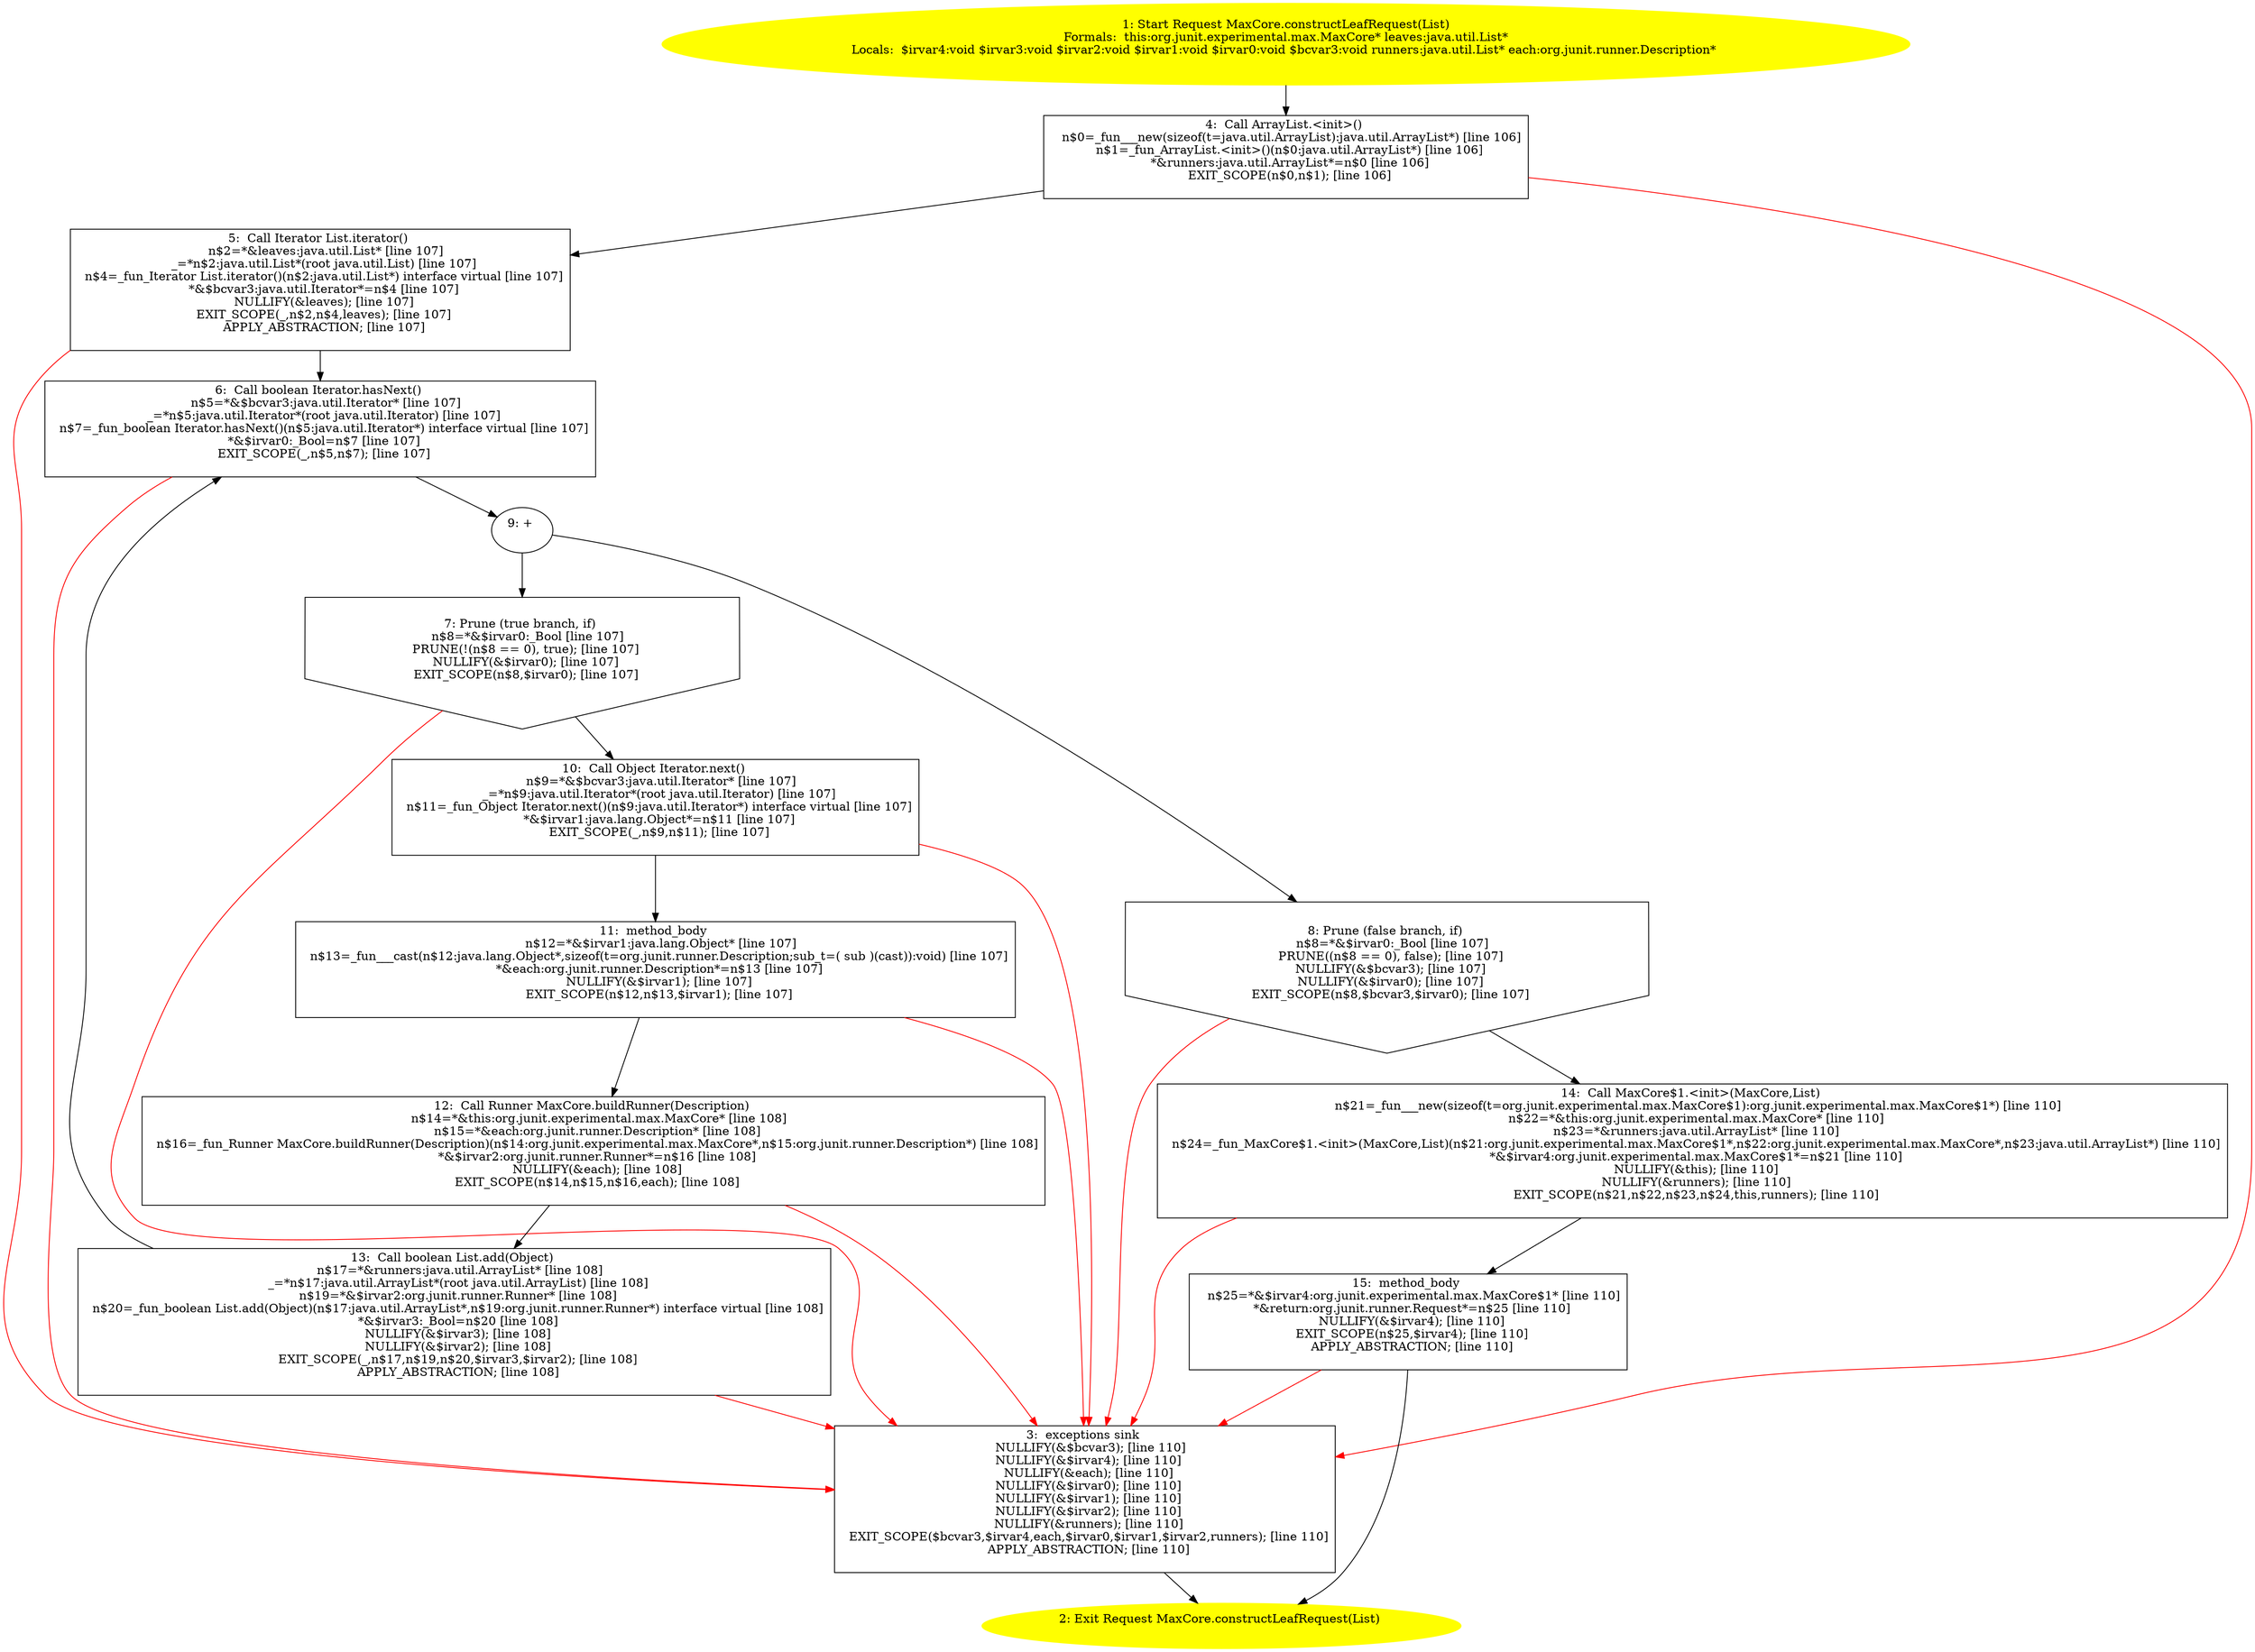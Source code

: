 /* @generated */
digraph cfg {
"org.junit.experimental.max.MaxCore.constructLeafRequest(java.util.List):org.junit.runner.Request.9e1036e191c14f1e6c929b5280878bed_1" [label="1: Start Request MaxCore.constructLeafRequest(List)\nFormals:  this:org.junit.experimental.max.MaxCore* leaves:java.util.List*\nLocals:  $irvar4:void $irvar3:void $irvar2:void $irvar1:void $irvar0:void $bcvar3:void runners:java.util.List* each:org.junit.runner.Description* \n  " color=yellow style=filled]
	

	 "org.junit.experimental.max.MaxCore.constructLeafRequest(java.util.List):org.junit.runner.Request.9e1036e191c14f1e6c929b5280878bed_1" -> "org.junit.experimental.max.MaxCore.constructLeafRequest(java.util.List):org.junit.runner.Request.9e1036e191c14f1e6c929b5280878bed_4" ;
"org.junit.experimental.max.MaxCore.constructLeafRequest(java.util.List):org.junit.runner.Request.9e1036e191c14f1e6c929b5280878bed_2" [label="2: Exit Request MaxCore.constructLeafRequest(List) \n  " color=yellow style=filled]
	

"org.junit.experimental.max.MaxCore.constructLeafRequest(java.util.List):org.junit.runner.Request.9e1036e191c14f1e6c929b5280878bed_3" [label="3:  exceptions sink \n   NULLIFY(&$bcvar3); [line 110]\n  NULLIFY(&$irvar4); [line 110]\n  NULLIFY(&each); [line 110]\n  NULLIFY(&$irvar0); [line 110]\n  NULLIFY(&$irvar1); [line 110]\n  NULLIFY(&$irvar2); [line 110]\n  NULLIFY(&runners); [line 110]\n  EXIT_SCOPE($bcvar3,$irvar4,each,$irvar0,$irvar1,$irvar2,runners); [line 110]\n  APPLY_ABSTRACTION; [line 110]\n " shape="box"]
	

	 "org.junit.experimental.max.MaxCore.constructLeafRequest(java.util.List):org.junit.runner.Request.9e1036e191c14f1e6c929b5280878bed_3" -> "org.junit.experimental.max.MaxCore.constructLeafRequest(java.util.List):org.junit.runner.Request.9e1036e191c14f1e6c929b5280878bed_2" ;
"org.junit.experimental.max.MaxCore.constructLeafRequest(java.util.List):org.junit.runner.Request.9e1036e191c14f1e6c929b5280878bed_4" [label="4:  Call ArrayList.<init>() \n   n$0=_fun___new(sizeof(t=java.util.ArrayList):java.util.ArrayList*) [line 106]\n  n$1=_fun_ArrayList.<init>()(n$0:java.util.ArrayList*) [line 106]\n  *&runners:java.util.ArrayList*=n$0 [line 106]\n  EXIT_SCOPE(n$0,n$1); [line 106]\n " shape="box"]
	

	 "org.junit.experimental.max.MaxCore.constructLeafRequest(java.util.List):org.junit.runner.Request.9e1036e191c14f1e6c929b5280878bed_4" -> "org.junit.experimental.max.MaxCore.constructLeafRequest(java.util.List):org.junit.runner.Request.9e1036e191c14f1e6c929b5280878bed_5" ;
	 "org.junit.experimental.max.MaxCore.constructLeafRequest(java.util.List):org.junit.runner.Request.9e1036e191c14f1e6c929b5280878bed_4" -> "org.junit.experimental.max.MaxCore.constructLeafRequest(java.util.List):org.junit.runner.Request.9e1036e191c14f1e6c929b5280878bed_3" [color="red" ];
"org.junit.experimental.max.MaxCore.constructLeafRequest(java.util.List):org.junit.runner.Request.9e1036e191c14f1e6c929b5280878bed_5" [label="5:  Call Iterator List.iterator() \n   n$2=*&leaves:java.util.List* [line 107]\n  _=*n$2:java.util.List*(root java.util.List) [line 107]\n  n$4=_fun_Iterator List.iterator()(n$2:java.util.List*) interface virtual [line 107]\n  *&$bcvar3:java.util.Iterator*=n$4 [line 107]\n  NULLIFY(&leaves); [line 107]\n  EXIT_SCOPE(_,n$2,n$4,leaves); [line 107]\n  APPLY_ABSTRACTION; [line 107]\n " shape="box"]
	

	 "org.junit.experimental.max.MaxCore.constructLeafRequest(java.util.List):org.junit.runner.Request.9e1036e191c14f1e6c929b5280878bed_5" -> "org.junit.experimental.max.MaxCore.constructLeafRequest(java.util.List):org.junit.runner.Request.9e1036e191c14f1e6c929b5280878bed_6" ;
	 "org.junit.experimental.max.MaxCore.constructLeafRequest(java.util.List):org.junit.runner.Request.9e1036e191c14f1e6c929b5280878bed_5" -> "org.junit.experimental.max.MaxCore.constructLeafRequest(java.util.List):org.junit.runner.Request.9e1036e191c14f1e6c929b5280878bed_3" [color="red" ];
"org.junit.experimental.max.MaxCore.constructLeafRequest(java.util.List):org.junit.runner.Request.9e1036e191c14f1e6c929b5280878bed_6" [label="6:  Call boolean Iterator.hasNext() \n   n$5=*&$bcvar3:java.util.Iterator* [line 107]\n  _=*n$5:java.util.Iterator*(root java.util.Iterator) [line 107]\n  n$7=_fun_boolean Iterator.hasNext()(n$5:java.util.Iterator*) interface virtual [line 107]\n  *&$irvar0:_Bool=n$7 [line 107]\n  EXIT_SCOPE(_,n$5,n$7); [line 107]\n " shape="box"]
	

	 "org.junit.experimental.max.MaxCore.constructLeafRequest(java.util.List):org.junit.runner.Request.9e1036e191c14f1e6c929b5280878bed_6" -> "org.junit.experimental.max.MaxCore.constructLeafRequest(java.util.List):org.junit.runner.Request.9e1036e191c14f1e6c929b5280878bed_9" ;
	 "org.junit.experimental.max.MaxCore.constructLeafRequest(java.util.List):org.junit.runner.Request.9e1036e191c14f1e6c929b5280878bed_6" -> "org.junit.experimental.max.MaxCore.constructLeafRequest(java.util.List):org.junit.runner.Request.9e1036e191c14f1e6c929b5280878bed_3" [color="red" ];
"org.junit.experimental.max.MaxCore.constructLeafRequest(java.util.List):org.junit.runner.Request.9e1036e191c14f1e6c929b5280878bed_7" [label="7: Prune (true branch, if) \n   n$8=*&$irvar0:_Bool [line 107]\n  PRUNE(!(n$8 == 0), true); [line 107]\n  NULLIFY(&$irvar0); [line 107]\n  EXIT_SCOPE(n$8,$irvar0); [line 107]\n " shape="invhouse"]
	

	 "org.junit.experimental.max.MaxCore.constructLeafRequest(java.util.List):org.junit.runner.Request.9e1036e191c14f1e6c929b5280878bed_7" -> "org.junit.experimental.max.MaxCore.constructLeafRequest(java.util.List):org.junit.runner.Request.9e1036e191c14f1e6c929b5280878bed_10" ;
	 "org.junit.experimental.max.MaxCore.constructLeafRequest(java.util.List):org.junit.runner.Request.9e1036e191c14f1e6c929b5280878bed_7" -> "org.junit.experimental.max.MaxCore.constructLeafRequest(java.util.List):org.junit.runner.Request.9e1036e191c14f1e6c929b5280878bed_3" [color="red" ];
"org.junit.experimental.max.MaxCore.constructLeafRequest(java.util.List):org.junit.runner.Request.9e1036e191c14f1e6c929b5280878bed_8" [label="8: Prune (false branch, if) \n   n$8=*&$irvar0:_Bool [line 107]\n  PRUNE((n$8 == 0), false); [line 107]\n  NULLIFY(&$bcvar3); [line 107]\n  NULLIFY(&$irvar0); [line 107]\n  EXIT_SCOPE(n$8,$bcvar3,$irvar0); [line 107]\n " shape="invhouse"]
	

	 "org.junit.experimental.max.MaxCore.constructLeafRequest(java.util.List):org.junit.runner.Request.9e1036e191c14f1e6c929b5280878bed_8" -> "org.junit.experimental.max.MaxCore.constructLeafRequest(java.util.List):org.junit.runner.Request.9e1036e191c14f1e6c929b5280878bed_14" ;
	 "org.junit.experimental.max.MaxCore.constructLeafRequest(java.util.List):org.junit.runner.Request.9e1036e191c14f1e6c929b5280878bed_8" -> "org.junit.experimental.max.MaxCore.constructLeafRequest(java.util.List):org.junit.runner.Request.9e1036e191c14f1e6c929b5280878bed_3" [color="red" ];
"org.junit.experimental.max.MaxCore.constructLeafRequest(java.util.List):org.junit.runner.Request.9e1036e191c14f1e6c929b5280878bed_9" [label="9: + \n  " ]
	

	 "org.junit.experimental.max.MaxCore.constructLeafRequest(java.util.List):org.junit.runner.Request.9e1036e191c14f1e6c929b5280878bed_9" -> "org.junit.experimental.max.MaxCore.constructLeafRequest(java.util.List):org.junit.runner.Request.9e1036e191c14f1e6c929b5280878bed_7" ;
	 "org.junit.experimental.max.MaxCore.constructLeafRequest(java.util.List):org.junit.runner.Request.9e1036e191c14f1e6c929b5280878bed_9" -> "org.junit.experimental.max.MaxCore.constructLeafRequest(java.util.List):org.junit.runner.Request.9e1036e191c14f1e6c929b5280878bed_8" ;
"org.junit.experimental.max.MaxCore.constructLeafRequest(java.util.List):org.junit.runner.Request.9e1036e191c14f1e6c929b5280878bed_10" [label="10:  Call Object Iterator.next() \n   n$9=*&$bcvar3:java.util.Iterator* [line 107]\n  _=*n$9:java.util.Iterator*(root java.util.Iterator) [line 107]\n  n$11=_fun_Object Iterator.next()(n$9:java.util.Iterator*) interface virtual [line 107]\n  *&$irvar1:java.lang.Object*=n$11 [line 107]\n  EXIT_SCOPE(_,n$9,n$11); [line 107]\n " shape="box"]
	

	 "org.junit.experimental.max.MaxCore.constructLeafRequest(java.util.List):org.junit.runner.Request.9e1036e191c14f1e6c929b5280878bed_10" -> "org.junit.experimental.max.MaxCore.constructLeafRequest(java.util.List):org.junit.runner.Request.9e1036e191c14f1e6c929b5280878bed_11" ;
	 "org.junit.experimental.max.MaxCore.constructLeafRequest(java.util.List):org.junit.runner.Request.9e1036e191c14f1e6c929b5280878bed_10" -> "org.junit.experimental.max.MaxCore.constructLeafRequest(java.util.List):org.junit.runner.Request.9e1036e191c14f1e6c929b5280878bed_3" [color="red" ];
"org.junit.experimental.max.MaxCore.constructLeafRequest(java.util.List):org.junit.runner.Request.9e1036e191c14f1e6c929b5280878bed_11" [label="11:  method_body \n   n$12=*&$irvar1:java.lang.Object* [line 107]\n  n$13=_fun___cast(n$12:java.lang.Object*,sizeof(t=org.junit.runner.Description;sub_t=( sub )(cast)):void) [line 107]\n  *&each:org.junit.runner.Description*=n$13 [line 107]\n  NULLIFY(&$irvar1); [line 107]\n  EXIT_SCOPE(n$12,n$13,$irvar1); [line 107]\n " shape="box"]
	

	 "org.junit.experimental.max.MaxCore.constructLeafRequest(java.util.List):org.junit.runner.Request.9e1036e191c14f1e6c929b5280878bed_11" -> "org.junit.experimental.max.MaxCore.constructLeafRequest(java.util.List):org.junit.runner.Request.9e1036e191c14f1e6c929b5280878bed_12" ;
	 "org.junit.experimental.max.MaxCore.constructLeafRequest(java.util.List):org.junit.runner.Request.9e1036e191c14f1e6c929b5280878bed_11" -> "org.junit.experimental.max.MaxCore.constructLeafRequest(java.util.List):org.junit.runner.Request.9e1036e191c14f1e6c929b5280878bed_3" [color="red" ];
"org.junit.experimental.max.MaxCore.constructLeafRequest(java.util.List):org.junit.runner.Request.9e1036e191c14f1e6c929b5280878bed_12" [label="12:  Call Runner MaxCore.buildRunner(Description) \n   n$14=*&this:org.junit.experimental.max.MaxCore* [line 108]\n  n$15=*&each:org.junit.runner.Description* [line 108]\n  n$16=_fun_Runner MaxCore.buildRunner(Description)(n$14:org.junit.experimental.max.MaxCore*,n$15:org.junit.runner.Description*) [line 108]\n  *&$irvar2:org.junit.runner.Runner*=n$16 [line 108]\n  NULLIFY(&each); [line 108]\n  EXIT_SCOPE(n$14,n$15,n$16,each); [line 108]\n " shape="box"]
	

	 "org.junit.experimental.max.MaxCore.constructLeafRequest(java.util.List):org.junit.runner.Request.9e1036e191c14f1e6c929b5280878bed_12" -> "org.junit.experimental.max.MaxCore.constructLeafRequest(java.util.List):org.junit.runner.Request.9e1036e191c14f1e6c929b5280878bed_13" ;
	 "org.junit.experimental.max.MaxCore.constructLeafRequest(java.util.List):org.junit.runner.Request.9e1036e191c14f1e6c929b5280878bed_12" -> "org.junit.experimental.max.MaxCore.constructLeafRequest(java.util.List):org.junit.runner.Request.9e1036e191c14f1e6c929b5280878bed_3" [color="red" ];
"org.junit.experimental.max.MaxCore.constructLeafRequest(java.util.List):org.junit.runner.Request.9e1036e191c14f1e6c929b5280878bed_13" [label="13:  Call boolean List.add(Object) \n   n$17=*&runners:java.util.ArrayList* [line 108]\n  _=*n$17:java.util.ArrayList*(root java.util.ArrayList) [line 108]\n  n$19=*&$irvar2:org.junit.runner.Runner* [line 108]\n  n$20=_fun_boolean List.add(Object)(n$17:java.util.ArrayList*,n$19:org.junit.runner.Runner*) interface virtual [line 108]\n  *&$irvar3:_Bool=n$20 [line 108]\n  NULLIFY(&$irvar3); [line 108]\n  NULLIFY(&$irvar2); [line 108]\n  EXIT_SCOPE(_,n$17,n$19,n$20,$irvar3,$irvar2); [line 108]\n  APPLY_ABSTRACTION; [line 108]\n " shape="box"]
	

	 "org.junit.experimental.max.MaxCore.constructLeafRequest(java.util.List):org.junit.runner.Request.9e1036e191c14f1e6c929b5280878bed_13" -> "org.junit.experimental.max.MaxCore.constructLeafRequest(java.util.List):org.junit.runner.Request.9e1036e191c14f1e6c929b5280878bed_6" ;
	 "org.junit.experimental.max.MaxCore.constructLeafRequest(java.util.List):org.junit.runner.Request.9e1036e191c14f1e6c929b5280878bed_13" -> "org.junit.experimental.max.MaxCore.constructLeafRequest(java.util.List):org.junit.runner.Request.9e1036e191c14f1e6c929b5280878bed_3" [color="red" ];
"org.junit.experimental.max.MaxCore.constructLeafRequest(java.util.List):org.junit.runner.Request.9e1036e191c14f1e6c929b5280878bed_14" [label="14:  Call MaxCore$1.<init>(MaxCore,List) \n   n$21=_fun___new(sizeof(t=org.junit.experimental.max.MaxCore$1):org.junit.experimental.max.MaxCore$1*) [line 110]\n  n$22=*&this:org.junit.experimental.max.MaxCore* [line 110]\n  n$23=*&runners:java.util.ArrayList* [line 110]\n  n$24=_fun_MaxCore$1.<init>(MaxCore,List)(n$21:org.junit.experimental.max.MaxCore$1*,n$22:org.junit.experimental.max.MaxCore*,n$23:java.util.ArrayList*) [line 110]\n  *&$irvar4:org.junit.experimental.max.MaxCore$1*=n$21 [line 110]\n  NULLIFY(&this); [line 110]\n  NULLIFY(&runners); [line 110]\n  EXIT_SCOPE(n$21,n$22,n$23,n$24,this,runners); [line 110]\n " shape="box"]
	

	 "org.junit.experimental.max.MaxCore.constructLeafRequest(java.util.List):org.junit.runner.Request.9e1036e191c14f1e6c929b5280878bed_14" -> "org.junit.experimental.max.MaxCore.constructLeafRequest(java.util.List):org.junit.runner.Request.9e1036e191c14f1e6c929b5280878bed_15" ;
	 "org.junit.experimental.max.MaxCore.constructLeafRequest(java.util.List):org.junit.runner.Request.9e1036e191c14f1e6c929b5280878bed_14" -> "org.junit.experimental.max.MaxCore.constructLeafRequest(java.util.List):org.junit.runner.Request.9e1036e191c14f1e6c929b5280878bed_3" [color="red" ];
"org.junit.experimental.max.MaxCore.constructLeafRequest(java.util.List):org.junit.runner.Request.9e1036e191c14f1e6c929b5280878bed_15" [label="15:  method_body \n   n$25=*&$irvar4:org.junit.experimental.max.MaxCore$1* [line 110]\n  *&return:org.junit.runner.Request*=n$25 [line 110]\n  NULLIFY(&$irvar4); [line 110]\n  EXIT_SCOPE(n$25,$irvar4); [line 110]\n  APPLY_ABSTRACTION; [line 110]\n " shape="box"]
	

	 "org.junit.experimental.max.MaxCore.constructLeafRequest(java.util.List):org.junit.runner.Request.9e1036e191c14f1e6c929b5280878bed_15" -> "org.junit.experimental.max.MaxCore.constructLeafRequest(java.util.List):org.junit.runner.Request.9e1036e191c14f1e6c929b5280878bed_2" ;
	 "org.junit.experimental.max.MaxCore.constructLeafRequest(java.util.List):org.junit.runner.Request.9e1036e191c14f1e6c929b5280878bed_15" -> "org.junit.experimental.max.MaxCore.constructLeafRequest(java.util.List):org.junit.runner.Request.9e1036e191c14f1e6c929b5280878bed_3" [color="red" ];
}

